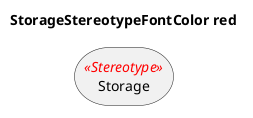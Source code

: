 @startuml
'!include ../../../plantuml-styles/plantuml-ae-skinparam-ex.iuml

skinparam StorageStereotypeFontColor red

title StorageStereotypeFontColor red

storage Storage <<Stereotype>>
@enduml